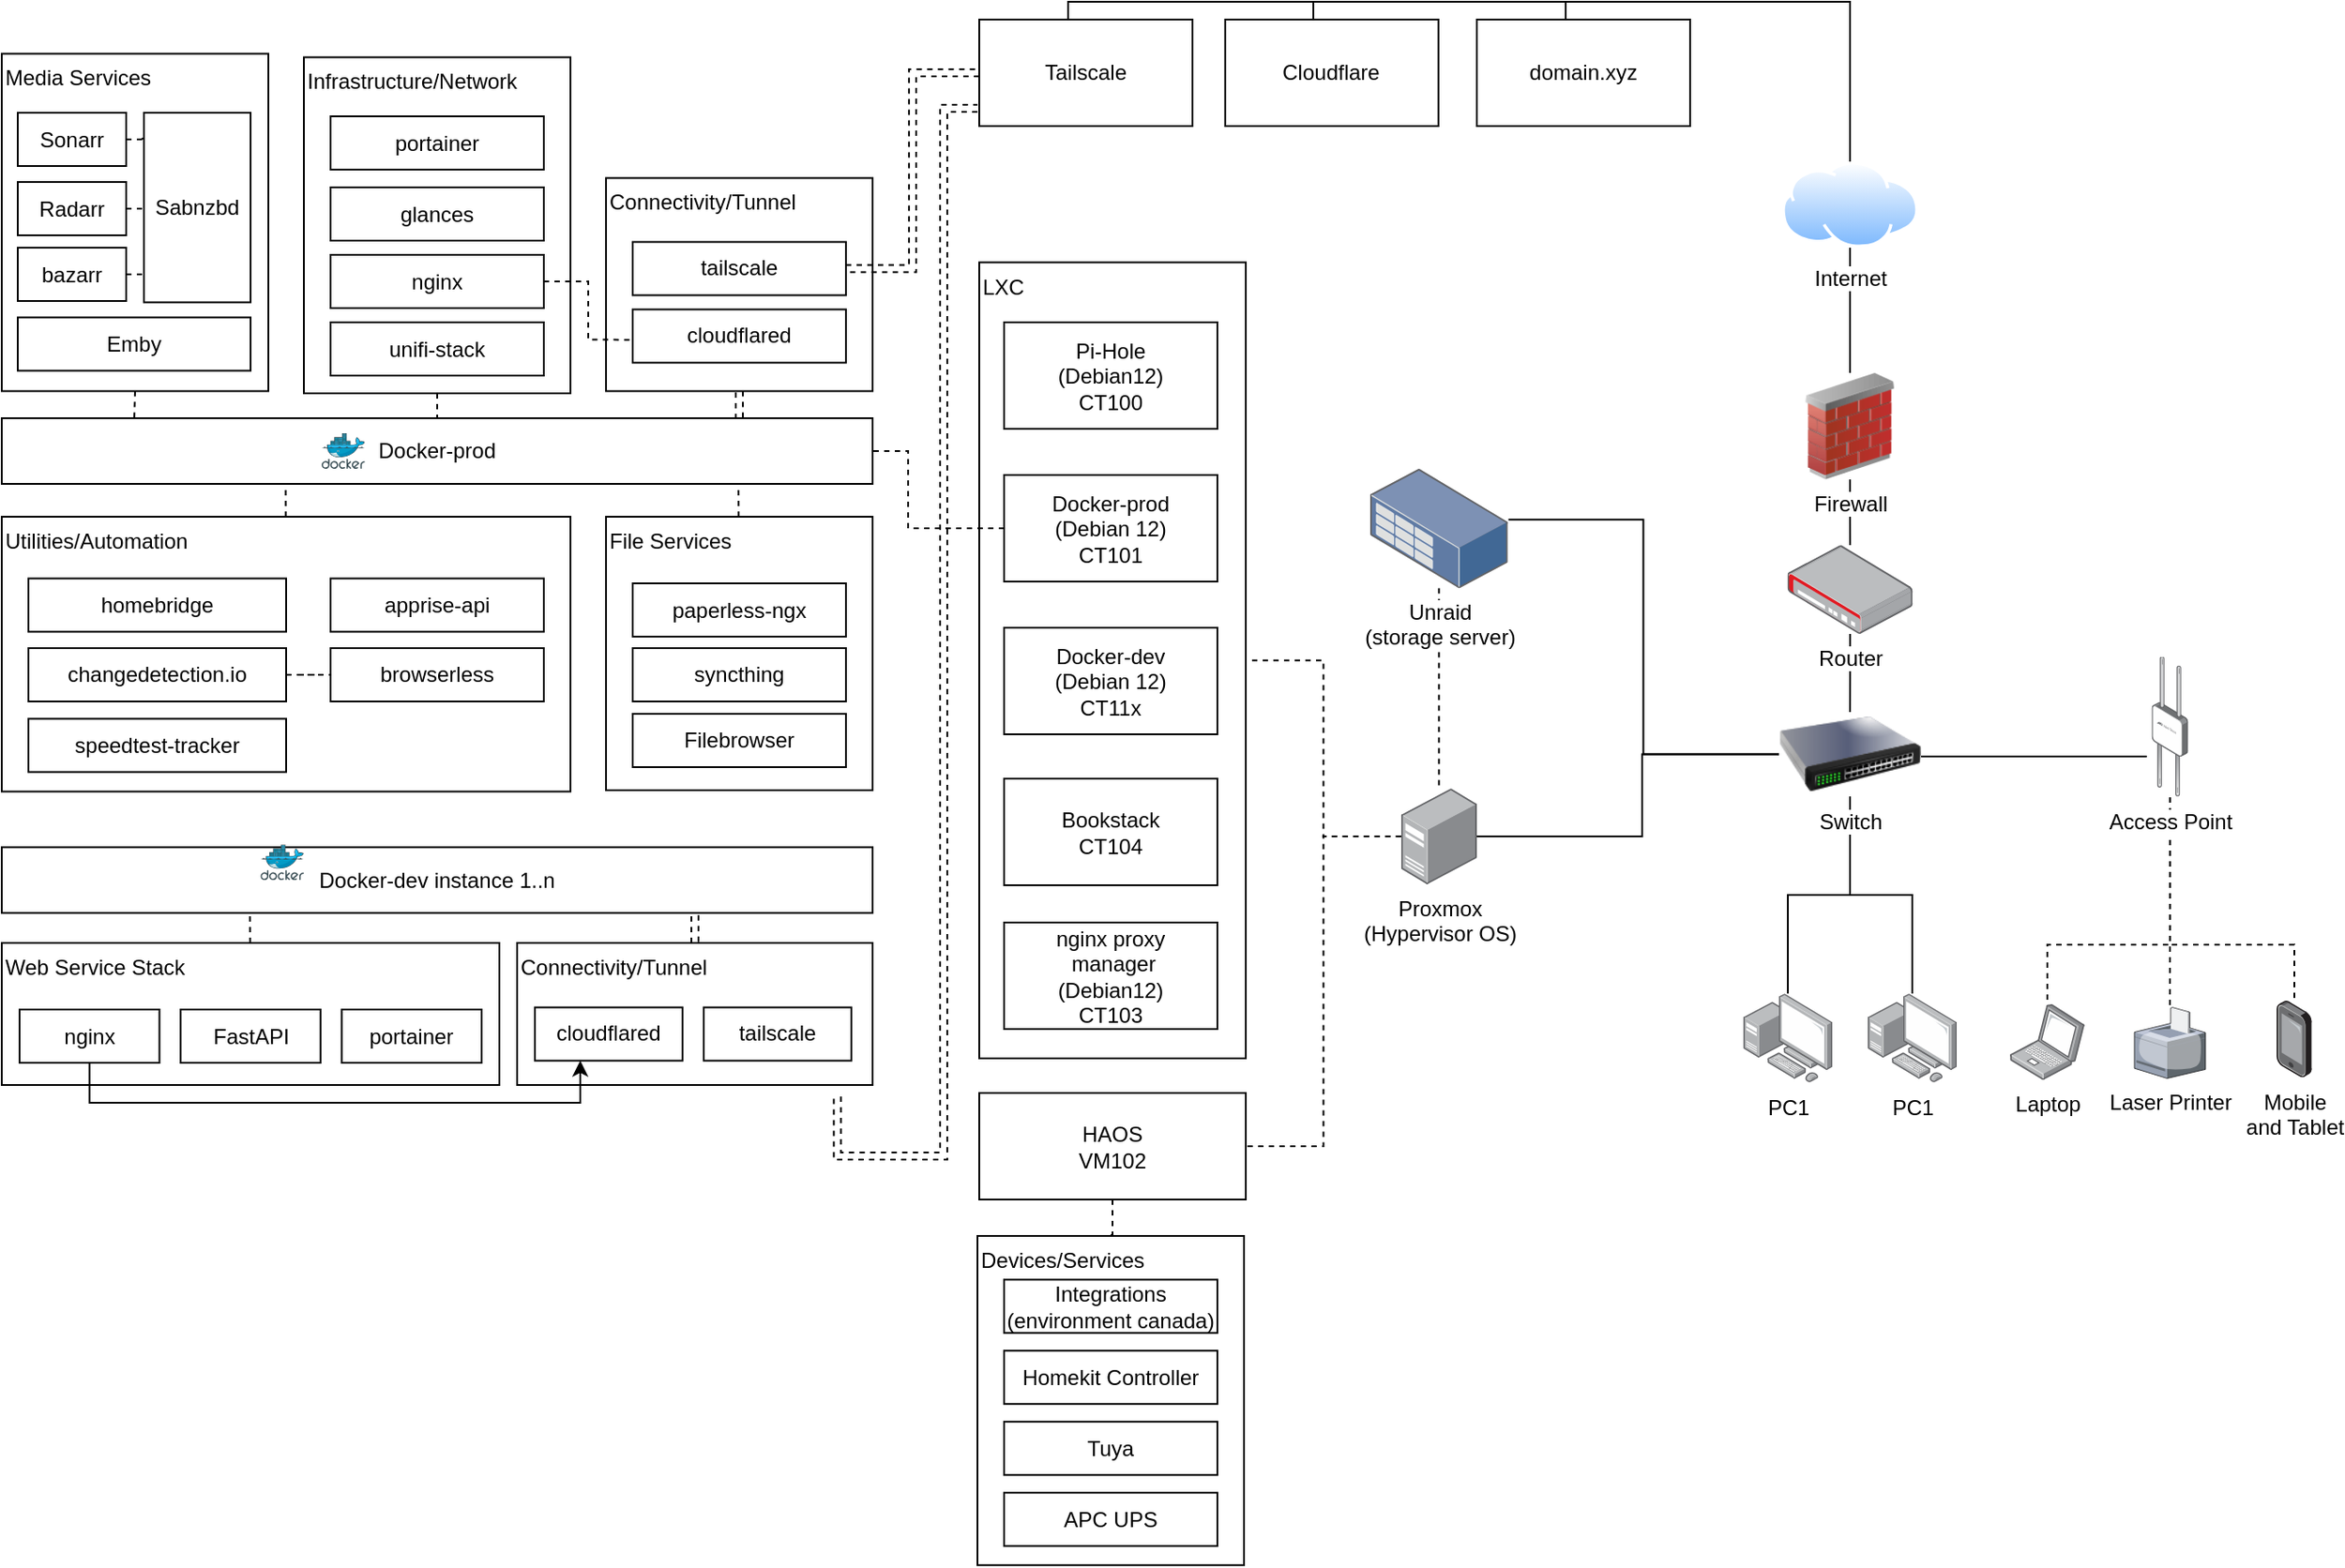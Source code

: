 <mxfile version="26.1.0">
  <diagram name="Page-1" id="8PJF-7k6O8kf38LD9RbU">
    <mxGraphModel dx="965" dy="527" grid="1" gridSize="10" guides="1" tooltips="1" connect="1" arrows="1" fold="1" page="1" pageScale="1" pageWidth="1600" pageHeight="900" math="0" shadow="0">
      <root>
        <mxCell id="0" />
        <mxCell id="1" parent="0" />
        <mxCell id="Pmdtr9oIzFHYsxCgHXhq-8" value="LXC" style="rounded=0;whiteSpace=wrap;html=1;align=left;verticalAlign=top;" parent="1" vertex="1">
          <mxGeometry x="810" y="156.75" width="150" height="448.25" as="geometry" />
        </mxCell>
        <mxCell id="H-8ICV9-0rw6bkesGoe8-20" value="Docker-dev&lt;div&gt;(Debian 12)&lt;br&gt;&lt;div&gt;&lt;div&gt;CT11x&lt;/div&gt;&lt;/div&gt;&lt;/div&gt;" style="rounded=0;whiteSpace=wrap;html=1;" parent="1" vertex="1">
          <mxGeometry x="824" y="362.5" width="120" height="60" as="geometry" />
        </mxCell>
        <mxCell id="JpR7qqVXLkJ56dBlj6J--28" style="edgeStyle=orthogonalEdgeStyle;rounded=0;orthogonalLoop=1;jettySize=auto;html=1;endArrow=none;startFill=0;dashed=1;" edge="1" parent="1" source="H-8ICV9-0rw6bkesGoe8-21" target="JpR7qqVXLkJ56dBlj6J--1">
          <mxGeometry relative="1" as="geometry">
            <Array as="points">
              <mxPoint x="770" y="307" />
              <mxPoint x="770" y="263" />
            </Array>
          </mxGeometry>
        </mxCell>
        <mxCell id="H-8ICV9-0rw6bkesGoe8-21" value="Docker-prod&lt;div&gt;(Debian 12)&lt;br&gt;&lt;div&gt;&lt;div&gt;CT101&lt;/div&gt;&lt;/div&gt;&lt;/div&gt;" style="rounded=0;whiteSpace=wrap;html=1;" parent="1" vertex="1">
          <mxGeometry x="824" y="276.5" width="120" height="60" as="geometry" />
        </mxCell>
        <mxCell id="Pmdtr9oIzFHYsxCgHXhq-32" style="edgeStyle=orthogonalEdgeStyle;rounded=0;orthogonalLoop=1;jettySize=auto;html=1;entryX=0.5;entryY=0;entryDx=0;entryDy=0;endArrow=none;startFill=0;dashed=1;" parent="1" source="H-8ICV9-0rw6bkesGoe8-22" target="Pmdtr9oIzFHYsxCgHXhq-30" edge="1">
          <mxGeometry relative="1" as="geometry" />
        </mxCell>
        <mxCell id="H-8ICV9-0rw6bkesGoe8-22" value="HAOS&lt;div&gt;VM102&lt;/div&gt;" style="rounded=0;whiteSpace=wrap;html=1;" parent="1" vertex="1">
          <mxGeometry x="810" y="624.5" width="150" height="60" as="geometry" />
        </mxCell>
        <mxCell id="H-8ICV9-0rw6bkesGoe8-23" value="Bookstack&lt;div&gt;&lt;div&gt;CT104&lt;/div&gt;&lt;/div&gt;" style="rounded=0;whiteSpace=wrap;html=1;" parent="1" vertex="1">
          <mxGeometry x="824" y="447.5" width="120" height="60" as="geometry" />
        </mxCell>
        <mxCell id="H-8ICV9-0rw6bkesGoe8-26" value="Pi-Hole&lt;div&gt;(Debian12)&lt;br&gt;&lt;div&gt;CT100&lt;/div&gt;&lt;/div&gt;" style="rounded=0;whiteSpace=wrap;html=1;" parent="1" vertex="1">
          <mxGeometry x="824" y="190.5" width="120" height="60" as="geometry" />
        </mxCell>
        <mxCell id="H-8ICV9-0rw6bkesGoe8-28" value="nginx proxy&lt;br&gt;&amp;nbsp;manager&lt;div&gt;(Debian12)&lt;br&gt;&lt;div&gt;CT103&lt;/div&gt;&lt;/div&gt;" style="rounded=0;whiteSpace=wrap;html=1;" parent="1" vertex="1">
          <mxGeometry x="824" y="528.5" width="120" height="60" as="geometry" />
        </mxCell>
        <mxCell id="gXLPGHpepohOSubI1-nf-7" style="edgeStyle=orthogonalEdgeStyle;rounded=0;orthogonalLoop=1;jettySize=auto;html=1;entryX=0.5;entryY=0;entryDx=0;entryDy=0;endArrow=none;startFill=0;" parent="1" source="H-8ICV9-0rw6bkesGoe8-67" target="UK7bh5dRqCB79iwSgrZ0-1" edge="1">
          <mxGeometry relative="1" as="geometry">
            <Array as="points">
              <mxPoint x="998" y="10" />
              <mxPoint x="1300" y="10" />
            </Array>
          </mxGeometry>
        </mxCell>
        <mxCell id="H-8ICV9-0rw6bkesGoe8-67" value="Cloudflare" style="rounded=0;whiteSpace=wrap;html=1;" parent="1" vertex="1">
          <mxGeometry x="948.39" y="20" width="120" height="60" as="geometry" />
        </mxCell>
        <mxCell id="gXLPGHpepohOSubI1-nf-5" style="edgeStyle=orthogonalEdgeStyle;rounded=0;orthogonalLoop=1;jettySize=auto;html=1;endArrow=none;startFill=0;" parent="1" source="H-8ICV9-0rw6bkesGoe8-68" target="UK7bh5dRqCB79iwSgrZ0-1" edge="1">
          <mxGeometry relative="1" as="geometry">
            <Array as="points">
              <mxPoint x="860" y="10" />
              <mxPoint x="1300" y="10" />
            </Array>
          </mxGeometry>
        </mxCell>
        <mxCell id="H-8ICV9-0rw6bkesGoe8-68" value="Tailscale" style="rounded=0;whiteSpace=wrap;html=1;" parent="1" vertex="1">
          <mxGeometry x="810" y="20" width="120" height="60" as="geometry" />
        </mxCell>
        <mxCell id="gXLPGHpepohOSubI1-nf-6" style="edgeStyle=orthogonalEdgeStyle;rounded=0;orthogonalLoop=1;jettySize=auto;html=1;endArrow=none;startFill=0;" parent="1" source="H-8ICV9-0rw6bkesGoe8-69" target="UK7bh5dRqCB79iwSgrZ0-1" edge="1">
          <mxGeometry relative="1" as="geometry">
            <Array as="points">
              <mxPoint x="1140" y="10" />
              <mxPoint x="1300" y="10" />
            </Array>
          </mxGeometry>
        </mxCell>
        <mxCell id="H-8ICV9-0rw6bkesGoe8-69" value="domain.xyz" style="rounded=0;whiteSpace=wrap;html=1;" parent="1" vertex="1">
          <mxGeometry x="1090" y="20" width="120" height="60" as="geometry" />
        </mxCell>
        <mxCell id="UK7bh5dRqCB79iwSgrZ0-4" style="edgeStyle=orthogonalEdgeStyle;rounded=0;orthogonalLoop=1;jettySize=auto;html=1;endArrow=none;startFill=0;" parent="1" source="UK7bh5dRqCB79iwSgrZ0-1" target="UK7bh5dRqCB79iwSgrZ0-3" edge="1">
          <mxGeometry relative="1" as="geometry" />
        </mxCell>
        <mxCell id="UK7bh5dRqCB79iwSgrZ0-1" value="Internet" style="image;aspect=fixed;perimeter=ellipsePerimeter;html=1;align=center;shadow=0;dashed=0;spacingTop=3;image=img/lib/active_directory/internet_cloud.svg;" parent="1" vertex="1">
          <mxGeometry x="1261.51" y="100" width="76.98" height="48.5" as="geometry" />
        </mxCell>
        <mxCell id="UK7bh5dRqCB79iwSgrZ0-7" style="edgeStyle=orthogonalEdgeStyle;rounded=0;orthogonalLoop=1;jettySize=auto;html=1;endArrow=none;startFill=0;" parent="1" source="UK7bh5dRqCB79iwSgrZ0-3" target="UK7bh5dRqCB79iwSgrZ0-6" edge="1">
          <mxGeometry relative="1" as="geometry" />
        </mxCell>
        <mxCell id="UK7bh5dRqCB79iwSgrZ0-3" value="Firewall" style="image;html=1;image=img/lib/clip_art/networking/Firewall_02_128x128.png" parent="1" vertex="1">
          <mxGeometry x="1270" y="219" width="60" height="60" as="geometry" />
        </mxCell>
        <mxCell id="UK7bh5dRqCB79iwSgrZ0-10" style="edgeStyle=orthogonalEdgeStyle;rounded=0;orthogonalLoop=1;jettySize=auto;html=1;endArrow=none;startFill=0;" parent="1" source="UK7bh5dRqCB79iwSgrZ0-6" target="UK7bh5dRqCB79iwSgrZ0-9" edge="1">
          <mxGeometry relative="1" as="geometry" />
        </mxCell>
        <mxCell id="UK7bh5dRqCB79iwSgrZ0-6" value="Router" style="image;points=[];aspect=fixed;html=1;align=center;shadow=0;dashed=0;image=img/lib/allied_telesis/security/Router_VPN.svg;" parent="1" vertex="1">
          <mxGeometry x="1264.775" y="316" width="70.45" height="50" as="geometry" />
        </mxCell>
        <mxCell id="yec54TBUQDnnElS_8UVJ-3" style="edgeStyle=orthogonalEdgeStyle;rounded=0;orthogonalLoop=1;jettySize=auto;html=1;endArrow=none;startFill=0;" parent="1" source="UK7bh5dRqCB79iwSgrZ0-9" target="UK7bh5dRqCB79iwSgrZ0-18" edge="1">
          <mxGeometry relative="1" as="geometry" />
        </mxCell>
        <mxCell id="yec54TBUQDnnElS_8UVJ-5" style="edgeStyle=orthogonalEdgeStyle;rounded=0;orthogonalLoop=1;jettySize=auto;html=1;endArrow=none;startFill=0;" parent="1" source="UK7bh5dRqCB79iwSgrZ0-9" target="yec54TBUQDnnElS_8UVJ-4" edge="1">
          <mxGeometry relative="1" as="geometry" />
        </mxCell>
        <mxCell id="Pmdtr9oIzFHYsxCgHXhq-12" style="edgeStyle=orthogonalEdgeStyle;rounded=0;orthogonalLoop=1;jettySize=auto;html=1;endArrow=none;startFill=0;" parent="1" source="UK7bh5dRqCB79iwSgrZ0-9" target="Pmdtr9oIzFHYsxCgHXhq-4" edge="1">
          <mxGeometry relative="1" as="geometry">
            <Array as="points">
              <mxPoint x="1183" y="434" />
              <mxPoint x="1183" y="480" />
            </Array>
          </mxGeometry>
        </mxCell>
        <mxCell id="UK7bh5dRqCB79iwSgrZ0-9" value="Switch" style="image;html=1;image=img/lib/clip_art/networking/Switch_128x128.png" parent="1" vertex="1">
          <mxGeometry x="1260" y="410" width="80" height="47.5" as="geometry" />
        </mxCell>
        <mxCell id="UK7bh5dRqCB79iwSgrZ0-18" value="PC1" style="image;points=[];aspect=fixed;html=1;align=center;shadow=0;dashed=0;image=img/lib/allied_telesis/computer_and_terminals/Personal_Computer_with_Server.svg;" parent="1" vertex="1">
          <mxGeometry x="1240" y="568.5" width="50" height="50" as="geometry" />
        </mxCell>
        <mxCell id="yec54TBUQDnnElS_8UVJ-4" value="PC1" style="image;points=[];aspect=fixed;html=1;align=center;shadow=0;dashed=0;image=img/lib/allied_telesis/computer_and_terminals/Personal_Computer_with_Server.svg;" parent="1" vertex="1">
          <mxGeometry x="1310" y="568.5" width="50" height="50" as="geometry" />
        </mxCell>
        <mxCell id="F_XST8kIAoM1eg2vmdfE-37" value="" style="group" parent="1" vertex="1" connectable="0">
          <mxGeometry x="430" y="41.25" width="150" height="189.25" as="geometry" />
        </mxCell>
        <mxCell id="F_XST8kIAoM1eg2vmdfE-38" value="Infrastructure/Network" style="rounded=0;whiteSpace=wrap;html=1;align=left;verticalAlign=top;" parent="F_XST8kIAoM1eg2vmdfE-37" vertex="1">
          <mxGeometry width="150" height="189.25" as="geometry" />
        </mxCell>
        <mxCell id="F_XST8kIAoM1eg2vmdfE-39" value="glances" style="rounded=0;whiteSpace=wrap;html=1;" parent="F_XST8kIAoM1eg2vmdfE-37" vertex="1">
          <mxGeometry x="15" y="73.25" width="120" height="30" as="geometry" />
        </mxCell>
        <mxCell id="F_XST8kIAoM1eg2vmdfE-40" value="portainer" style="rounded=0;whiteSpace=wrap;html=1;" parent="F_XST8kIAoM1eg2vmdfE-37" vertex="1">
          <mxGeometry x="15" y="33.25" width="120" height="30" as="geometry" />
        </mxCell>
        <mxCell id="F_XST8kIAoM1eg2vmdfE-41" value="unifi-stack" style="rounded=0;whiteSpace=wrap;html=1;" parent="F_XST8kIAoM1eg2vmdfE-37" vertex="1">
          <mxGeometry x="15" y="149.25" width="120" height="30" as="geometry" />
        </mxCell>
        <mxCell id="F_XST8kIAoM1eg2vmdfE-42" value="nginx" style="rounded=0;whiteSpace=wrap;html=1;" parent="F_XST8kIAoM1eg2vmdfE-37" vertex="1">
          <mxGeometry x="15" y="111.25" width="120" height="30" as="geometry" />
        </mxCell>
        <mxCell id="F_XST8kIAoM1eg2vmdfE-43" value="" style="group" parent="1" vertex="1" connectable="0">
          <mxGeometry x="600" y="109.25" width="150" height="120" as="geometry" />
        </mxCell>
        <mxCell id="F_XST8kIAoM1eg2vmdfE-44" value="Connectivity/Tunnel" style="rounded=0;whiteSpace=wrap;html=1;align=left;verticalAlign=top;" parent="F_XST8kIAoM1eg2vmdfE-43" vertex="1">
          <mxGeometry width="150" height="120" as="geometry" />
        </mxCell>
        <mxCell id="F_XST8kIAoM1eg2vmdfE-45" value="tailscale" style="rounded=0;whiteSpace=wrap;html=1;" parent="F_XST8kIAoM1eg2vmdfE-43" vertex="1">
          <mxGeometry x="15" y="36" width="120" height="30" as="geometry" />
        </mxCell>
        <mxCell id="F_XST8kIAoM1eg2vmdfE-46" value="cloudflared" style="rounded=0;whiteSpace=wrap;html=1;" parent="F_XST8kIAoM1eg2vmdfE-43" vertex="1">
          <mxGeometry x="15" y="74" width="120" height="30" as="geometry" />
        </mxCell>
        <mxCell id="F_XST8kIAoM1eg2vmdfE-66" value="" style="shape=image;html=1;verticalAlign=top;verticalLabelPosition=bottom;labelBackgroundColor=#ffffff;imageAspect=0;aspect=fixed;image=https://cdn1.iconfinder.com/data/icons/operating-system-flat-1/30/ubuntu-128.png" parent="1" vertex="1">
          <mxGeometry x="920" y="484.63" width="20" height="20" as="geometry" />
        </mxCell>
        <mxCell id="F_XST8kIAoM1eg2vmdfE-68" value="" style="shape=image;html=1;verticalAlign=top;verticalLabelPosition=bottom;labelBackgroundColor=#ffffff;imageAspect=0;aspect=fixed;image=https://cdn1.iconfinder.com/data/icons/Vista-Inspirate_1.0/128x128/apps/debian.png" parent="1" vertex="1">
          <mxGeometry x="824" y="567.5" width="20" height="20" as="geometry" />
        </mxCell>
        <mxCell id="F_XST8kIAoM1eg2vmdfE-69" value="" style="shape=image;html=1;verticalAlign=top;verticalLabelPosition=bottom;labelBackgroundColor=#ffffff;imageAspect=0;aspect=fixed;image=https://cdn1.iconfinder.com/data/icons/Vista-Inspirate_1.0/128x128/apps/debian.png" parent="1" vertex="1">
          <mxGeometry x="824" y="402.5" width="20" height="20" as="geometry" />
        </mxCell>
        <mxCell id="F_XST8kIAoM1eg2vmdfE-70" value="" style="shape=image;html=1;verticalAlign=top;verticalLabelPosition=bottom;labelBackgroundColor=#ffffff;imageAspect=0;aspect=fixed;image=https://cdn1.iconfinder.com/data/icons/Vista-Inspirate_1.0/128x128/apps/debian.png" parent="1" vertex="1">
          <mxGeometry x="824" y="316.5" width="20" height="20" as="geometry" />
        </mxCell>
        <mxCell id="F_XST8kIAoM1eg2vmdfE-71" value="" style="shape=image;html=1;verticalAlign=top;verticalLabelPosition=bottom;labelBackgroundColor=#ffffff;imageAspect=0;aspect=fixed;image=https://cdn1.iconfinder.com/data/icons/Vista-Inspirate_1.0/128x128/apps/debian.png" parent="1" vertex="1">
          <mxGeometry x="824" y="230.5" width="20" height="20" as="geometry" />
        </mxCell>
        <mxCell id="Pmdtr9oIzFHYsxCgHXhq-1" value="Laptop" style="image;points=[];aspect=fixed;html=1;align=center;shadow=0;dashed=0;image=img/lib/allied_telesis/computer_and_terminals/Laptop.svg;" parent="1" vertex="1">
          <mxGeometry x="1390" y="574.5" width="42" height="42.6" as="geometry" />
        </mxCell>
        <mxCell id="Pmdtr9oIzFHYsxCgHXhq-2" value="Mobile&lt;div&gt;and Tablet&lt;/div&gt;" style="image;points=[];aspect=fixed;html=1;align=center;shadow=0;dashed=0;image=img/lib/allied_telesis/computer_and_terminals/Smartphone.svg;" parent="1" vertex="1">
          <mxGeometry x="1540" y="572.5" width="19.8" height="43.2" as="geometry" />
        </mxCell>
        <mxCell id="Pmdtr9oIzFHYsxCgHXhq-17" style="edgeStyle=orthogonalEdgeStyle;rounded=0;orthogonalLoop=1;jettySize=auto;html=1;entryX=1;entryY=0.5;entryDx=0;entryDy=0;endArrow=none;startFill=0;dashed=1;" parent="1" source="Pmdtr9oIzFHYsxCgHXhq-4" target="Pmdtr9oIzFHYsxCgHXhq-8" edge="1">
          <mxGeometry relative="1" as="geometry" />
        </mxCell>
        <mxCell id="Pmdtr9oIzFHYsxCgHXhq-18" style="edgeStyle=orthogonalEdgeStyle;rounded=0;orthogonalLoop=1;jettySize=auto;html=1;entryX=1;entryY=0.5;entryDx=0;entryDy=0;endArrow=none;startFill=0;dashed=1;" parent="1" source="Pmdtr9oIzFHYsxCgHXhq-4" target="H-8ICV9-0rw6bkesGoe8-22" edge="1">
          <mxGeometry relative="1" as="geometry" />
        </mxCell>
        <mxCell id="Pmdtr9oIzFHYsxCgHXhq-4" value="Proxmox&lt;div&gt;(Hypervisor OS)&lt;/div&gt;" style="image;points=[];aspect=fixed;html=1;align=center;shadow=0;dashed=0;image=img/lib/allied_telesis/computer_and_terminals/Server_Desktop.svg;" parent="1" vertex="1">
          <mxGeometry x="1047.4" y="453" width="42.6" height="54" as="geometry" />
        </mxCell>
        <mxCell id="Pmdtr9oIzFHYsxCgHXhq-11" style="edgeStyle=orthogonalEdgeStyle;rounded=0;orthogonalLoop=1;jettySize=auto;html=1;entryX=1.005;entryY=0.426;entryDx=0;entryDy=0;entryPerimeter=0;endArrow=none;startFill=0;" parent="1" source="UK7bh5dRqCB79iwSgrZ0-9" target="Pmdtr9oIzFHYsxCgHXhq-19" edge="1">
          <mxGeometry relative="1" as="geometry">
            <mxPoint x="1090.0" y="329.354" as="targetPoint" />
          </mxGeometry>
        </mxCell>
        <mxCell id="Pmdtr9oIzFHYsxCgHXhq-20" style="edgeStyle=orthogonalEdgeStyle;rounded=0;orthogonalLoop=1;jettySize=auto;html=1;endArrow=none;startFill=0;dashed=1;" parent="1" source="Pmdtr9oIzFHYsxCgHXhq-19" target="Pmdtr9oIzFHYsxCgHXhq-4" edge="1">
          <mxGeometry relative="1" as="geometry" />
        </mxCell>
        <mxCell id="Pmdtr9oIzFHYsxCgHXhq-19" value="Unraid&lt;div&gt;(storage server)&lt;/div&gt;" style="image;points=[];aspect=fixed;html=1;align=center;shadow=0;dashed=0;image=img/lib/allied_telesis/storage/Datacenter_Server_Rack_Storage_Unit_Small.svg;" parent="1" vertex="1">
          <mxGeometry x="1030" y="273" width="77.4" height="67.2" as="geometry" />
        </mxCell>
        <mxCell id="Pmdtr9oIzFHYsxCgHXhq-31" value="" style="group" parent="1" vertex="1" connectable="0">
          <mxGeometry x="809" y="705" width="150" height="185.38" as="geometry" />
        </mxCell>
        <mxCell id="Pmdtr9oIzFHYsxCgHXhq-30" value="Devices/Services" style="rounded=0;whiteSpace=wrap;html=1;align=left;verticalAlign=top;" parent="Pmdtr9oIzFHYsxCgHXhq-31" vertex="1">
          <mxGeometry width="150" height="185.38" as="geometry" />
        </mxCell>
        <mxCell id="H-8ICV9-0rw6bkesGoe8-65" value="APC UPS" style="rounded=0;whiteSpace=wrap;html=1;" parent="Pmdtr9oIzFHYsxCgHXhq-31" vertex="1">
          <mxGeometry x="15.0" y="144.63" width="120" height="30" as="geometry" />
        </mxCell>
        <mxCell id="H-8ICV9-0rw6bkesGoe8-70" value="Tuya" style="rounded=0;whiteSpace=wrap;html=1;" parent="Pmdtr9oIzFHYsxCgHXhq-31" vertex="1">
          <mxGeometry x="15" y="104.63" width="120" height="30" as="geometry" />
        </mxCell>
        <mxCell id="H-8ICV9-0rw6bkesGoe8-71" value="Homekit Controller" style="rounded=0;whiteSpace=wrap;html=1;" parent="Pmdtr9oIzFHYsxCgHXhq-31" vertex="1">
          <mxGeometry x="15" y="64.63" width="120" height="30" as="geometry" />
        </mxCell>
        <mxCell id="H-8ICV9-0rw6bkesGoe8-72" value="Integrations&lt;div&gt;(environment canada)&lt;/div&gt;" style="rounded=0;whiteSpace=wrap;html=1;" parent="Pmdtr9oIzFHYsxCgHXhq-31" vertex="1">
          <mxGeometry x="15" y="24.63" width="120" height="30" as="geometry" />
        </mxCell>
        <mxCell id="gXLPGHpepohOSubI1-nf-10" value="Laser Printer" style="verticalLabelPosition=bottom;sketch=0;aspect=fixed;html=1;verticalAlign=top;strokeColor=none;align=center;outlineConnect=0;shape=mxgraph.citrix.printer;" parent="1" vertex="1">
          <mxGeometry x="1460" y="576.3" width="40" height="40" as="geometry" />
        </mxCell>
        <mxCell id="gXLPGHpepohOSubI1-nf-20" style="edgeStyle=orthogonalEdgeStyle;rounded=0;orthogonalLoop=1;jettySize=auto;html=1;dashed=1;endArrow=none;startFill=0;" parent="1" source="gXLPGHpepohOSubI1-nf-11" target="Pmdtr9oIzFHYsxCgHXhq-1" edge="1">
          <mxGeometry relative="1" as="geometry">
            <Array as="points">
              <mxPoint x="1480" y="541" />
              <mxPoint x="1411" y="541" />
            </Array>
          </mxGeometry>
        </mxCell>
        <mxCell id="gXLPGHpepohOSubI1-nf-21" style="edgeStyle=orthogonalEdgeStyle;rounded=0;orthogonalLoop=1;jettySize=auto;html=1;dashed=1;endArrow=none;startFill=0;" parent="1" source="gXLPGHpepohOSubI1-nf-11" target="Pmdtr9oIzFHYsxCgHXhq-2" edge="1">
          <mxGeometry relative="1" as="geometry">
            <Array as="points">
              <mxPoint x="1480" y="541" />
              <mxPoint x="1550" y="541" />
            </Array>
          </mxGeometry>
        </mxCell>
        <mxCell id="gXLPGHpepohOSubI1-nf-22" style="edgeStyle=orthogonalEdgeStyle;rounded=0;orthogonalLoop=1;jettySize=auto;html=1;dashed=1;endArrow=none;startFill=0;" parent="1" source="gXLPGHpepohOSubI1-nf-11" target="gXLPGHpepohOSubI1-nf-10" edge="1">
          <mxGeometry relative="1" as="geometry" />
        </mxCell>
        <mxCell id="gXLPGHpepohOSubI1-nf-11" value="Access Point" style="image;points=[];aspect=fixed;html=1;align=center;shadow=0;dashed=0;image=img/lib/allied_telesis/wireless/Access_Point_Outdoor.svg;" parent="1" vertex="1">
          <mxGeometry x="1469.77" y="379" width="20.46" height="79" as="geometry" />
        </mxCell>
        <mxCell id="gXLPGHpepohOSubI1-nf-24" style="edgeStyle=elbowEdgeStyle;rounded=0;orthogonalLoop=1;jettySize=auto;elbow=vertical;html=1;entryX=-0.138;entryY=0.706;entryDx=0;entryDy=0;entryPerimeter=0;endArrow=none;startFill=0;" parent="1" source="UK7bh5dRqCB79iwSgrZ0-9" target="gXLPGHpepohOSubI1-nf-11" edge="1">
          <mxGeometry relative="1" as="geometry" />
        </mxCell>
        <mxCell id="JpR7qqVXLkJ56dBlj6J--1" value="Docker-prod" style="rounded=0;whiteSpace=wrap;html=1;" vertex="1" parent="1">
          <mxGeometry x="260" y="244.5" width="490" height="37" as="geometry" />
        </mxCell>
        <mxCell id="JpR7qqVXLkJ56dBlj6J--3" style="edgeStyle=orthogonalEdgeStyle;rounded=0;orthogonalLoop=1;jettySize=auto;html=1;entryX=1;entryY=0.5;entryDx=0;entryDy=0;endArrow=none;startFill=0;dashed=1;shape=link;" edge="1" parent="1" source="H-8ICV9-0rw6bkesGoe8-68" target="F_XST8kIAoM1eg2vmdfE-45">
          <mxGeometry relative="1" as="geometry" />
        </mxCell>
        <mxCell id="JpR7qqVXLkJ56dBlj6J--11" value="" style="group" vertex="1" connectable="0" parent="1">
          <mxGeometry x="260" y="39.25" width="150" height="190" as="geometry" />
        </mxCell>
        <mxCell id="F_XST8kIAoM1eg2vmdfE-31" value="Media Services" style="rounded=0;whiteSpace=wrap;html=1;align=left;verticalAlign=top;" parent="JpR7qqVXLkJ56dBlj6J--11" vertex="1">
          <mxGeometry width="150" height="190" as="geometry" />
        </mxCell>
        <mxCell id="F_XST8kIAoM1eg2vmdfE-35" value="Emby" style="rounded=0;whiteSpace=wrap;html=1;" parent="JpR7qqVXLkJ56dBlj6J--11" vertex="1">
          <mxGeometry x="9" y="148.5" width="131" height="30" as="geometry" />
        </mxCell>
        <mxCell id="JpR7qqVXLkJ56dBlj6J--9" style="edgeStyle=orthogonalEdgeStyle;rounded=0;orthogonalLoop=1;jettySize=auto;html=1;endArrow=none;startFill=0;dashed=1;" edge="1" parent="JpR7qqVXLkJ56dBlj6J--11" source="F_XST8kIAoM1eg2vmdfE-32" target="F_XST8kIAoM1eg2vmdfE-34">
          <mxGeometry relative="1" as="geometry" />
        </mxCell>
        <mxCell id="F_XST8kIAoM1eg2vmdfE-32" value="Radarr" style="rounded=0;whiteSpace=wrap;html=1;" parent="JpR7qqVXLkJ56dBlj6J--11" vertex="1">
          <mxGeometry x="9" y="72.25" width="61" height="30" as="geometry" />
        </mxCell>
        <mxCell id="F_XST8kIAoM1eg2vmdfE-33" value="Sonarr" style="rounded=0;whiteSpace=wrap;html=1;" parent="JpR7qqVXLkJ56dBlj6J--11" vertex="1">
          <mxGeometry x="9" y="33.25" width="61" height="30" as="geometry" />
        </mxCell>
        <mxCell id="F_XST8kIAoM1eg2vmdfE-36" value="bazarr" style="rounded=0;whiteSpace=wrap;html=1;" parent="JpR7qqVXLkJ56dBlj6J--11" vertex="1">
          <mxGeometry x="9" y="109.25" width="61" height="30" as="geometry" />
        </mxCell>
        <mxCell id="JpR7qqVXLkJ56dBlj6J--8" style="edgeStyle=orthogonalEdgeStyle;rounded=0;orthogonalLoop=1;jettySize=auto;html=1;entryX=-0.021;entryY=0.136;entryDx=0;entryDy=0;entryPerimeter=0;endArrow=none;startFill=0;dashed=1;" edge="1" parent="JpR7qqVXLkJ56dBlj6J--11" source="F_XST8kIAoM1eg2vmdfE-33" target="F_XST8kIAoM1eg2vmdfE-34">
          <mxGeometry relative="1" as="geometry" />
        </mxCell>
        <mxCell id="JpR7qqVXLkJ56dBlj6J--10" style="edgeStyle=orthogonalEdgeStyle;rounded=0;orthogonalLoop=1;jettySize=auto;html=1;entryX=0.008;entryY=0.845;entryDx=0;entryDy=0;entryPerimeter=0;endArrow=none;startFill=0;dashed=1;" edge="1" parent="JpR7qqVXLkJ56dBlj6J--11" source="F_XST8kIAoM1eg2vmdfE-36" target="F_XST8kIAoM1eg2vmdfE-34">
          <mxGeometry relative="1" as="geometry" />
        </mxCell>
        <mxCell id="F_XST8kIAoM1eg2vmdfE-34" value="Sabnzbd" style="rounded=0;whiteSpace=wrap;html=1;" parent="JpR7qqVXLkJ56dBlj6J--11" vertex="1">
          <mxGeometry x="80" y="33.25" width="60" height="106.75" as="geometry" />
        </mxCell>
        <mxCell id="JpR7qqVXLkJ56dBlj6J--14" value="" style="group" vertex="1" connectable="0" parent="1">
          <mxGeometry x="600" y="300" width="150" height="154" as="geometry" />
        </mxCell>
        <mxCell id="F_XST8kIAoM1eg2vmdfE-55" value="File Services" style="rounded=0;whiteSpace=wrap;html=1;align=left;verticalAlign=top;" parent="JpR7qqVXLkJ56dBlj6J--14" vertex="1">
          <mxGeometry width="150" height="154" as="geometry" />
        </mxCell>
        <mxCell id="F_XST8kIAoM1eg2vmdfE-56" value="syncthing" style="rounded=0;whiteSpace=wrap;html=1;" parent="JpR7qqVXLkJ56dBlj6J--14" vertex="1">
          <mxGeometry x="15" y="74" width="120" height="30" as="geometry" />
        </mxCell>
        <mxCell id="F_XST8kIAoM1eg2vmdfE-57" value="paperless-ngx" style="rounded=0;whiteSpace=wrap;html=1;" parent="JpR7qqVXLkJ56dBlj6J--14" vertex="1">
          <mxGeometry x="15" y="37.5" width="120" height="30" as="geometry" />
        </mxCell>
        <mxCell id="F_XST8kIAoM1eg2vmdfE-58" value="Filebrowser" style="rounded=0;whiteSpace=wrap;html=1;" parent="JpR7qqVXLkJ56dBlj6J--14" vertex="1">
          <mxGeometry x="15" y="111" width="120" height="30" as="geometry" />
        </mxCell>
        <mxCell id="JpR7qqVXLkJ56dBlj6J--16" style="rounded=0;orthogonalLoop=1;jettySize=auto;html=1;entryX=0.326;entryY=1.014;entryDx=0;entryDy=0;entryPerimeter=0;endArrow=none;startFill=0;dashed=1;" edge="1" parent="1" source="F_XST8kIAoM1eg2vmdfE-48" target="JpR7qqVXLkJ56dBlj6J--1">
          <mxGeometry relative="1" as="geometry" />
        </mxCell>
        <mxCell id="JpR7qqVXLkJ56dBlj6J--17" style="rounded=0;orthogonalLoop=1;jettySize=auto;html=1;entryX=0.846;entryY=1.041;entryDx=0;entryDy=0;entryPerimeter=0;endArrow=none;startFill=0;dashed=1;" edge="1" parent="1" source="F_XST8kIAoM1eg2vmdfE-55" target="JpR7qqVXLkJ56dBlj6J--1">
          <mxGeometry relative="1" as="geometry" />
        </mxCell>
        <mxCell id="JpR7qqVXLkJ56dBlj6J--20" style="rounded=0;orthogonalLoop=1;jettySize=auto;html=1;entryX=0.152;entryY=0.068;entryDx=0;entryDy=0;entryPerimeter=0;dashed=1;endArrow=none;startFill=0;exitX=0.5;exitY=1;exitDx=0;exitDy=0;" edge="1" parent="1" source="F_XST8kIAoM1eg2vmdfE-31" target="JpR7qqVXLkJ56dBlj6J--1">
          <mxGeometry relative="1" as="geometry" />
        </mxCell>
        <mxCell id="JpR7qqVXLkJ56dBlj6J--21" style="rounded=0;orthogonalLoop=1;jettySize=auto;html=1;dashed=1;endArrow=none;startFill=0;exitX=0.5;exitY=1;exitDx=0;exitDy=0;" edge="1" parent="1" source="F_XST8kIAoM1eg2vmdfE-38" target="JpR7qqVXLkJ56dBlj6J--1">
          <mxGeometry relative="1" as="geometry" />
        </mxCell>
        <mxCell id="JpR7qqVXLkJ56dBlj6J--22" style="rounded=0;orthogonalLoop=1;jettySize=auto;html=1;entryX=0.847;entryY=0.014;entryDx=0;entryDy=0;entryPerimeter=0;dashed=1;endArrow=none;startFill=0;shape=link;" edge="1" parent="1" source="F_XST8kIAoM1eg2vmdfE-44" target="JpR7qqVXLkJ56dBlj6J--1">
          <mxGeometry relative="1" as="geometry" />
        </mxCell>
        <mxCell id="JpR7qqVXLkJ56dBlj6J--27" value="" style="group" vertex="1" connectable="0" parent="1">
          <mxGeometry x="260" y="300" width="320" height="154.75" as="geometry" />
        </mxCell>
        <mxCell id="F_XST8kIAoM1eg2vmdfE-48" value="Utilities/Automation" style="rounded=0;whiteSpace=wrap;html=1;align=left;verticalAlign=top;container=0;" parent="JpR7qqVXLkJ56dBlj6J--27" vertex="1">
          <mxGeometry width="320" height="154.75" as="geometry" />
        </mxCell>
        <mxCell id="JpR7qqVXLkJ56dBlj6J--12" style="edgeStyle=orthogonalEdgeStyle;rounded=0;orthogonalLoop=1;jettySize=auto;html=1;entryX=0;entryY=0.5;entryDx=0;entryDy=0;endArrow=none;startFill=0;dashed=1;" edge="1" parent="JpR7qqVXLkJ56dBlj6J--27" source="F_XST8kIAoM1eg2vmdfE-49" target="F_XST8kIAoM1eg2vmdfE-50">
          <mxGeometry relative="1" as="geometry" />
        </mxCell>
        <mxCell id="F_XST8kIAoM1eg2vmdfE-50" value="browserless" style="rounded=0;whiteSpace=wrap;html=1;container=0;" parent="JpR7qqVXLkJ56dBlj6J--27" vertex="1">
          <mxGeometry x="185" y="74" width="120" height="30" as="geometry" />
        </mxCell>
        <mxCell id="F_XST8kIAoM1eg2vmdfE-53" value="apprise-api" style="rounded=0;whiteSpace=wrap;html=1;container=0;" parent="JpR7qqVXLkJ56dBlj6J--27" vertex="1">
          <mxGeometry x="185" y="34.75" width="120" height="30" as="geometry" />
        </mxCell>
        <mxCell id="F_XST8kIAoM1eg2vmdfE-49" value="changedetection.io" style="rounded=0;whiteSpace=wrap;html=1;container=0;" parent="JpR7qqVXLkJ56dBlj6J--27" vertex="1">
          <mxGeometry x="15" y="74" width="145" height="30" as="geometry" />
        </mxCell>
        <mxCell id="F_XST8kIAoM1eg2vmdfE-51" value="homebridge" style="rounded=0;whiteSpace=wrap;html=1;container=0;" parent="JpR7qqVXLkJ56dBlj6J--27" vertex="1">
          <mxGeometry x="15" y="34.75" width="145" height="30" as="geometry" />
        </mxCell>
        <mxCell id="F_XST8kIAoM1eg2vmdfE-52" value="speedtest-tracker" style="rounded=0;whiteSpace=wrap;html=1;container=0;" parent="JpR7qqVXLkJ56dBlj6J--27" vertex="1">
          <mxGeometry x="15" y="113.75" width="145" height="30" as="geometry" />
        </mxCell>
        <mxCell id="yec54TBUQDnnElS_8UVJ-2" value="" style="image;sketch=0;aspect=fixed;html=1;points=[];align=center;fontSize=12;image=img/lib/mscae/Docker.svg;" parent="1" vertex="1">
          <mxGeometry x="440" y="253" width="24.39" height="20" as="geometry" />
        </mxCell>
        <mxCell id="JpR7qqVXLkJ56dBlj6J--29" value="Docker-dev instance 1..n" style="rounded=0;whiteSpace=wrap;html=1;" vertex="1" parent="1">
          <mxGeometry x="260" y="486.13" width="490" height="37" as="geometry" />
        </mxCell>
        <mxCell id="F_XST8kIAoM1eg2vmdfE-65" value="" style="image;sketch=0;aspect=fixed;html=1;points=[];align=center;fontSize=12;image=img/lib/mscae/Docker.svg;" parent="1" vertex="1">
          <mxGeometry x="405.61" y="484.63" width="24.39" height="20" as="geometry" />
        </mxCell>
        <mxCell id="JpR7qqVXLkJ56dBlj6J--52" value="" style="group" vertex="1" connectable="0" parent="1">
          <mxGeometry x="260" y="540" width="280" height="80" as="geometry" />
        </mxCell>
        <mxCell id="JpR7qqVXLkJ56dBlj6J--38" value="Web Service Stack" style="rounded=0;whiteSpace=wrap;html=1;align=left;verticalAlign=top;container=0;" vertex="1" parent="JpR7qqVXLkJ56dBlj6J--52">
          <mxGeometry width="280" height="80" as="geometry" />
        </mxCell>
        <mxCell id="JpR7qqVXLkJ56dBlj6J--48" value="" style="group" vertex="1" connectable="0" parent="JpR7qqVXLkJ56dBlj6J--52">
          <mxGeometry x="10" y="37.5" width="260" height="30" as="geometry" />
        </mxCell>
        <mxCell id="JpR7qqVXLkJ56dBlj6J--43" value="nginx" style="rounded=0;whiteSpace=wrap;html=1;" vertex="1" parent="JpR7qqVXLkJ56dBlj6J--48">
          <mxGeometry width="78.725" height="30" as="geometry" />
        </mxCell>
        <mxCell id="JpR7qqVXLkJ56dBlj6J--44" value="FastAPI" style="rounded=0;whiteSpace=wrap;html=1;" vertex="1" parent="JpR7qqVXLkJ56dBlj6J--48">
          <mxGeometry x="90.637" width="78.725" height="30" as="geometry" />
        </mxCell>
        <mxCell id="JpR7qqVXLkJ56dBlj6J--45" value="portainer" style="rounded=0;whiteSpace=wrap;html=1;" vertex="1" parent="JpR7qqVXLkJ56dBlj6J--48">
          <mxGeometry x="181.275" width="78.725" height="30" as="geometry" />
        </mxCell>
        <mxCell id="JpR7qqVXLkJ56dBlj6J--53" style="rounded=0;orthogonalLoop=1;jettySize=auto;html=1;entryX=0.285;entryY=0.973;entryDx=0;entryDy=0;entryPerimeter=0;endArrow=none;startFill=0;dashed=1;" edge="1" parent="1" source="JpR7qqVXLkJ56dBlj6J--38" target="JpR7qqVXLkJ56dBlj6J--29">
          <mxGeometry relative="1" as="geometry" />
        </mxCell>
        <mxCell id="JpR7qqVXLkJ56dBlj6J--54" style="rounded=0;orthogonalLoop=1;jettySize=auto;html=1;endArrow=none;startFill=0;entryX=0.796;entryY=1.035;entryDx=0;entryDy=0;entryPerimeter=0;shape=link;dashed=1;" edge="1" parent="1" source="JpR7qqVXLkJ56dBlj6J--40" target="JpR7qqVXLkJ56dBlj6J--29">
          <mxGeometry relative="1" as="geometry">
            <mxPoint x="730" y="530" as="targetPoint" />
          </mxGeometry>
        </mxCell>
        <mxCell id="JpR7qqVXLkJ56dBlj6J--55" style="edgeStyle=orthogonalEdgeStyle;rounded=0;orthogonalLoop=1;jettySize=auto;html=1;entryX=0.003;entryY=0.569;entryDx=0;entryDy=0;entryPerimeter=0;dashed=1;endArrow=none;startFill=0;" edge="1" parent="1" source="F_XST8kIAoM1eg2vmdfE-42" target="F_XST8kIAoM1eg2vmdfE-46">
          <mxGeometry relative="1" as="geometry" />
        </mxCell>
        <mxCell id="JpR7qqVXLkJ56dBlj6J--40" value="Connectivity/Tunnel" style="rounded=0;whiteSpace=wrap;html=1;align=left;verticalAlign=top;container=0;" vertex="1" parent="1">
          <mxGeometry x="550" y="540" width="200" height="80" as="geometry" />
        </mxCell>
        <mxCell id="JpR7qqVXLkJ56dBlj6J--59" style="edgeStyle=orthogonalEdgeStyle;rounded=0;orthogonalLoop=1;jettySize=auto;html=1;shape=link;dashed=1;entryX=-0.01;entryY=0.319;entryDx=0;entryDy=0;entryPerimeter=0;" edge="1" parent="1">
          <mxGeometry relative="1" as="geometry">
            <mxPoint x="809" y="70.04" as="targetPoint" />
            <mxPoint x="730.196" y="626.45" as="sourcePoint" />
            <Array as="points">
              <mxPoint x="730" y="660" />
              <mxPoint x="790" y="660" />
              <mxPoint x="790" y="70" />
            </Array>
          </mxGeometry>
        </mxCell>
        <mxCell id="JpR7qqVXLkJ56dBlj6J--41" value="tailscale" style="rounded=0;whiteSpace=wrap;html=1;container=0;" vertex="1" parent="1">
          <mxGeometry x="655" y="576.3" width="83.077" height="30" as="geometry" />
        </mxCell>
        <mxCell id="JpR7qqVXLkJ56dBlj6J--42" value="cloudflared" style="rounded=0;whiteSpace=wrap;html=1;container=0;" vertex="1" parent="1">
          <mxGeometry x="560.003" y="576.3" width="83.077" height="30" as="geometry" />
        </mxCell>
        <mxCell id="JpR7qqVXLkJ56dBlj6J--58" style="edgeStyle=orthogonalEdgeStyle;rounded=0;orthogonalLoop=1;jettySize=auto;html=1;entryX=0.307;entryY=0.998;entryDx=0;entryDy=0;entryPerimeter=0;" edge="1" parent="1" source="JpR7qqVXLkJ56dBlj6J--43" target="JpR7qqVXLkJ56dBlj6J--42">
          <mxGeometry relative="1" as="geometry">
            <Array as="points">
              <mxPoint x="309" y="630" />
              <mxPoint x="585" y="630" />
            </Array>
          </mxGeometry>
        </mxCell>
      </root>
    </mxGraphModel>
  </diagram>
</mxfile>
